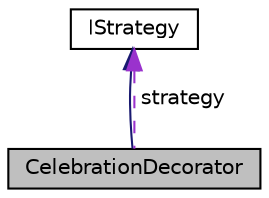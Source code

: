 digraph "CelebrationDecorator"
{
 // LATEX_PDF_SIZE
  edge [fontname="Helvetica",fontsize="10",labelfontname="Helvetica",labelfontsize="10"];
  node [fontname="Helvetica",fontsize="10",shape=record];
  Node1 [label="CelebrationDecorator",height=0.2,width=0.4,color="black", fillcolor="grey75", style="filled", fontcolor="black",tooltip="this class inhertis from the IStrategy class and is represents a celebration decorator where the enti..."];
  Node2 -> Node1 [dir="back",color="midnightblue",fontsize="10",style="solid"];
  Node2 [label="IStrategy",height=0.2,width=0.4,color="black", fillcolor="white", style="filled",URL="$classIStrategy.html",tooltip="Strategy interface."];
  Node2 -> Node1 [dir="back",color="darkorchid3",fontsize="10",style="dashed",label=" strategy" ];
}
